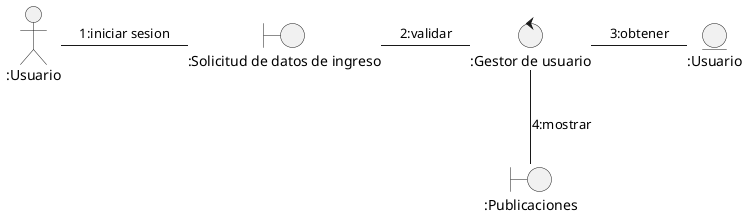 @startuml Iniciar Sesion

    actor ":Usuario" as U
    boundary ":Solicitud de datos de ingreso" as SDI
    control ":Gestor de usuario" as GU
    boundary ":Publicaciones" as P
    entity ":Usuario" as UE

    U -r- SDI : "1:iniciar sesion"
    SDI -r- GU : "2:validar"
    GU -r- UE : "3:obtener"
    GU -- P : "4:mostrar"

@enduml